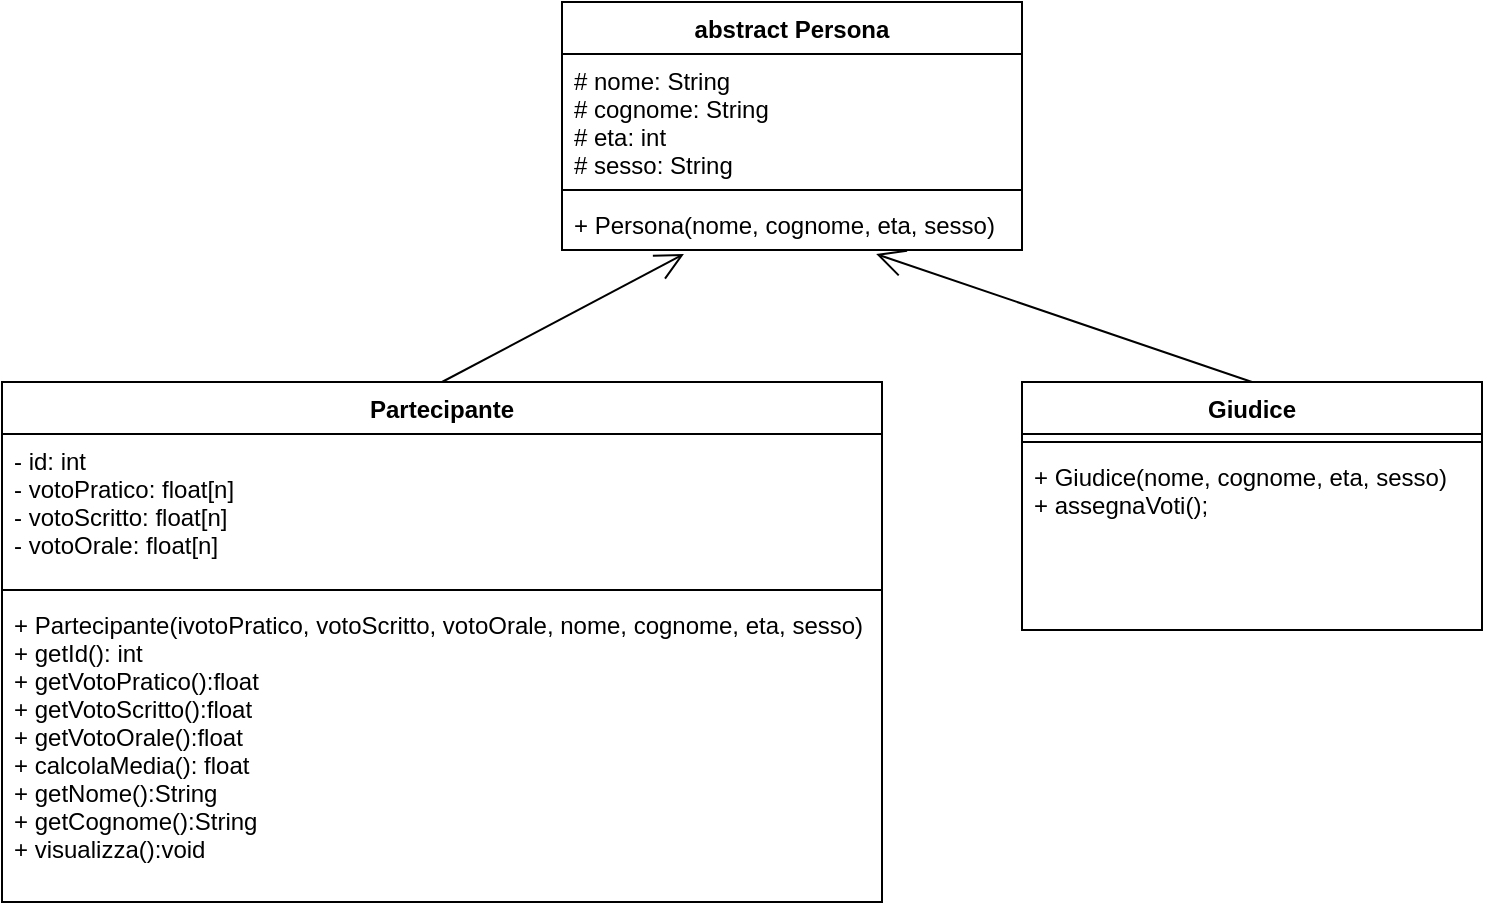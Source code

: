 <mxfile version="12.2.4"><diagram id="wo-xBCSqObWmJGhKpN1h"><mxGraphModel dx="525" dy="798" grid="1" gridSize="10" guides="1" tooltips="1" connect="1" arrows="1" fold="1" page="1" pageScale="1" pageWidth="850" pageHeight="1100" math="0" shadow="0"><root><mxCell id="0"/><mxCell id="1" parent="0"/><mxCell id="2" value="abstract Persona" style="swimlane;fontStyle=1;align=center;verticalAlign=top;childLayout=stackLayout;horizontal=1;startSize=26;horizontalStack=0;resizeParent=1;resizeParentMax=0;resizeLast=0;collapsible=1;marginBottom=0;" vertex="1" parent="1"><mxGeometry x="300" y="50" width="230" height="124" as="geometry"/></mxCell><mxCell id="3" value="# nome: String&#10;# cognome: String&#10;# eta: int&#10;# sesso: String" style="text;strokeColor=none;fillColor=none;align=left;verticalAlign=top;spacingLeft=4;spacingRight=4;overflow=hidden;rotatable=0;points=[[0,0.5],[1,0.5]];portConstraint=eastwest;" vertex="1" parent="2"><mxGeometry y="26" width="230" height="64" as="geometry"/></mxCell><mxCell id="4" value="" style="line;strokeWidth=1;fillColor=none;align=left;verticalAlign=middle;spacingTop=-1;spacingLeft=3;spacingRight=3;rotatable=0;labelPosition=right;points=[];portConstraint=eastwest;" vertex="1" parent="2"><mxGeometry y="90" width="230" height="8" as="geometry"/></mxCell><mxCell id="5" value="+ Persona(nome, cognome, eta, sesso)" style="text;strokeColor=none;fillColor=none;align=left;verticalAlign=top;spacingLeft=4;spacingRight=4;overflow=hidden;rotatable=0;points=[[0,0.5],[1,0.5]];portConstraint=eastwest;" vertex="1" parent="2"><mxGeometry y="98" width="230" height="26" as="geometry"/></mxCell><mxCell id="6" value="Partecipante" style="swimlane;fontStyle=1;align=center;verticalAlign=top;childLayout=stackLayout;horizontal=1;startSize=26;horizontalStack=0;resizeParent=1;resizeParentMax=0;resizeLast=0;collapsible=1;marginBottom=0;" vertex="1" parent="1"><mxGeometry x="20" y="240" width="440" height="260" as="geometry"/></mxCell><mxCell id="7" value="- id: int&#10;- votoPratico: float[n]&#10;- votoScritto: float[n]&#10;- votoOrale: float[n]" style="text;strokeColor=none;fillColor=none;align=left;verticalAlign=top;spacingLeft=4;spacingRight=4;overflow=hidden;rotatable=0;points=[[0,0.5],[1,0.5]];portConstraint=eastwest;" vertex="1" parent="6"><mxGeometry y="26" width="440" height="74" as="geometry"/></mxCell><mxCell id="8" value="" style="line;strokeWidth=1;fillColor=none;align=left;verticalAlign=middle;spacingTop=-1;spacingLeft=3;spacingRight=3;rotatable=0;labelPosition=right;points=[];portConstraint=eastwest;" vertex="1" parent="6"><mxGeometry y="100" width="440" height="8" as="geometry"/></mxCell><mxCell id="9" value="+ Partecipante(ivotoPratico, votoScritto, votoOrale, nome, cognome, eta, sesso)&#10;+ getId(): int&#10;+ getVotoPratico():float&#10;+ getVotoScritto():float&#10;+ getVotoOrale():float&#10;+ calcolaMedia(): float&#10;+ getNome():String&#10;+ getCognome():String&#10;+ visualizza():void&#10;" style="text;strokeColor=none;fillColor=none;align=left;verticalAlign=top;spacingLeft=4;spacingRight=4;overflow=hidden;rotatable=0;points=[[0,0.5],[1,0.5]];portConstraint=eastwest;" vertex="1" parent="6"><mxGeometry y="108" width="440" height="152" as="geometry"/></mxCell><mxCell id="10" value="Giudice" style="swimlane;fontStyle=1;align=center;verticalAlign=top;childLayout=stackLayout;horizontal=1;startSize=26;horizontalStack=0;resizeParent=1;resizeParentMax=0;resizeLast=0;collapsible=1;marginBottom=0;" vertex="1" parent="1"><mxGeometry x="530" y="240" width="230" height="124" as="geometry"/></mxCell><mxCell id="12" value="" style="line;strokeWidth=1;fillColor=none;align=left;verticalAlign=middle;spacingTop=-1;spacingLeft=3;spacingRight=3;rotatable=0;labelPosition=right;points=[];portConstraint=eastwest;" vertex="1" parent="10"><mxGeometry y="26" width="230" height="8" as="geometry"/></mxCell><mxCell id="13" value="+ Giudice(nome, cognome, eta, sesso)&#10;+ assegnaVoti();" style="text;strokeColor=none;fillColor=none;align=left;verticalAlign=top;spacingLeft=4;spacingRight=4;overflow=hidden;rotatable=0;points=[[0,0.5],[1,0.5]];portConstraint=eastwest;" vertex="1" parent="10"><mxGeometry y="34" width="230" height="90" as="geometry"/></mxCell><mxCell id="16" value="" style="endArrow=open;endFill=1;endSize=12;html=1;exitX=0.5;exitY=0;exitDx=0;exitDy=0;entryX=0.265;entryY=1.077;entryDx=0;entryDy=0;entryPerimeter=0;" edge="1" parent="1" source="6" target="5"><mxGeometry width="160" relative="1" as="geometry"><mxPoint x="160" y="200" as="sourcePoint"/><mxPoint x="320" y="200" as="targetPoint"/></mxGeometry></mxCell><mxCell id="17" value="" style="endArrow=open;endFill=1;endSize=12;html=1;exitX=0.5;exitY=0;exitDx=0;exitDy=0;entryX=0.683;entryY=1.077;entryDx=0;entryDy=0;entryPerimeter=0;" edge="1" parent="1" source="10" target="5"><mxGeometry width="160" relative="1" as="geometry"><mxPoint x="390" y="200" as="sourcePoint"/><mxPoint x="460" y="180" as="targetPoint"/></mxGeometry></mxCell></root></mxGraphModel></diagram></mxfile>